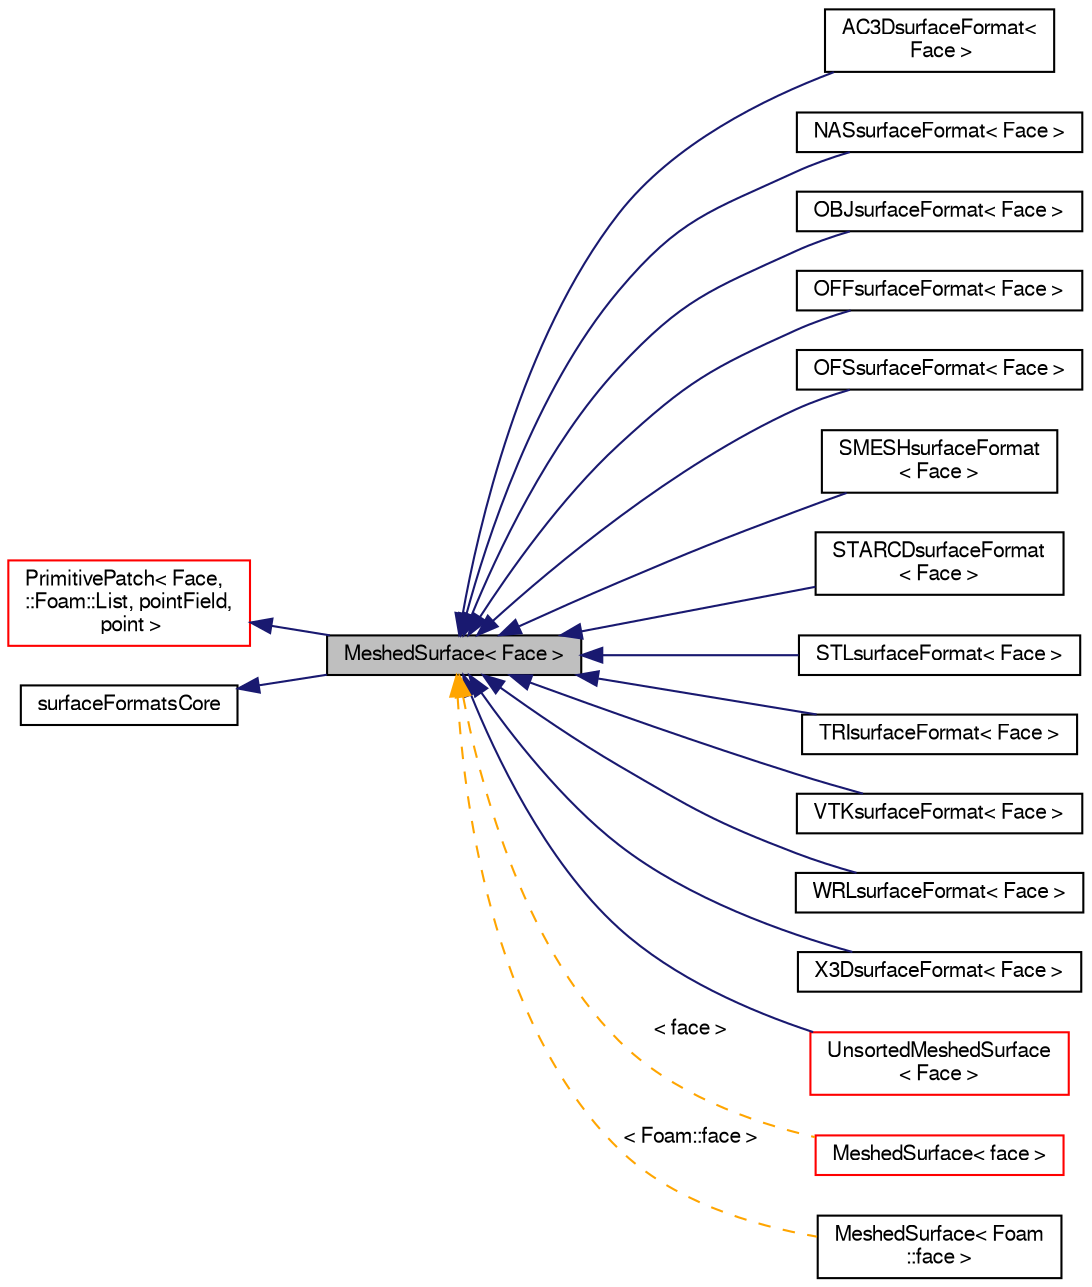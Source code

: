digraph "MeshedSurface&lt; Face &gt;"
{
  bgcolor="transparent";
  edge [fontname="FreeSans",fontsize="10",labelfontname="FreeSans",labelfontsize="10"];
  node [fontname="FreeSans",fontsize="10",shape=record];
  rankdir="LR";
  Node1 [label="MeshedSurface\< Face \>",height=0.2,width=0.4,color="black", fillcolor="grey75", style="filled" fontcolor="black"];
  Node2 -> Node1 [dir="back",color="midnightblue",fontsize="10",style="solid",fontname="FreeSans"];
  Node2 [label="PrimitivePatch\< Face,\l::Foam::List, pointField,\l point \>",height=0.2,width=0.4,color="red",URL="$a01914.html"];
  Node3 -> Node1 [dir="back",color="midnightblue",fontsize="10",style="solid",fontname="FreeSans"];
  Node3 [label="surfaceFormatsCore",height=0.2,width=0.4,color="black",URL="$a02412.html",tooltip="A collection of helper functions for reading/writing surface formats. "];
  Node1 -> Node4 [dir="back",color="midnightblue",fontsize="10",style="solid",fontname="FreeSans"];
  Node4 [label="AC3DsurfaceFormat\<\l Face \>",height=0.2,width=0.4,color="black",URL="$a00014.html",tooltip="Provide a means of reading/writing AC3D format. "];
  Node1 -> Node5 [dir="back",color="midnightblue",fontsize="10",style="solid",fontname="FreeSans"];
  Node5 [label="NASsurfaceFormat\< Face \>",height=0.2,width=0.4,color="black",URL="$a01526.html",tooltip="Nastran surface reader. "];
  Node1 -> Node6 [dir="back",color="midnightblue",fontsize="10",style="solid",fontname="FreeSans"];
  Node6 [label="OBJsurfaceFormat\< Face \>",height=0.2,width=0.4,color="black",URL="$a01643.html",tooltip="Provide a means of reading/writing Alias/Wavefront OBJ format. "];
  Node1 -> Node7 [dir="back",color="midnightblue",fontsize="10",style="solid",fontname="FreeSans"];
  Node7 [label="OFFsurfaceFormat\< Face \>",height=0.2,width=0.4,color="black",URL="$a01651.html",tooltip="Provide a means of reading/writing Geomview OFF polyList format. "];
  Node1 -> Node8 [dir="back",color="midnightblue",fontsize="10",style="solid",fontname="FreeSans"];
  Node8 [label="OFSsurfaceFormat\< Face \>",height=0.2,width=0.4,color="black",URL="$a01652.html",tooltip="Provide a means of reading/writing the single-file OpenFOAM surface format. "];
  Node1 -> Node9 [dir="back",color="midnightblue",fontsize="10",style="solid",fontname="FreeSans"];
  Node9 [label="SMESHsurfaceFormat\l\< Face \>",height=0.2,width=0.4,color="black",URL="$a02283.html",tooltip="Provide a means of writing tetgen SMESH format. "];
  Node1 -> Node10 [dir="back",color="midnightblue",fontsize="10",style="solid",fontname="FreeSans"];
  Node10 [label="STARCDsurfaceFormat\l\< Face \>",height=0.2,width=0.4,color="black",URL="$a02364.html",tooltip="Read/write the surface shells from pro-STAR vrt/cel files. "];
  Node1 -> Node11 [dir="back",color="midnightblue",fontsize="10",style="solid",fontname="FreeSans"];
  Node11 [label="STLsurfaceFormat\< Face \>",height=0.2,width=0.4,color="black",URL="$a02379.html",tooltip="Provide a means of reading/writing STL files (ASCII and binary). "];
  Node1 -> Node12 [dir="back",color="midnightblue",fontsize="10",style="solid",fontname="FreeSans"];
  Node12 [label="TRIsurfaceFormat\< Face \>",height=0.2,width=0.4,color="black",URL="$a02608.html",tooltip="Provide a means of reading/writing .tri format. "];
  Node1 -> Node13 [dir="back",color="midnightblue",fontsize="10",style="solid",fontname="FreeSans"];
  Node13 [label="VTKsurfaceFormat\< Face \>",height=0.2,width=0.4,color="black",URL="$a02744.html",tooltip="Provide a means of reading/writing VTK legacy format. The output is never sorted by zone..."];
  Node1 -> Node14 [dir="back",color="midnightblue",fontsize="10",style="solid",fontname="FreeSans"];
  Node14 [label="WRLsurfaceFormat\< Face \>",height=0.2,width=0.4,color="black",URL="$a02803.html",tooltip="Provide a means of writing VRML97 (wrl) format. "];
  Node1 -> Node15 [dir="back",color="midnightblue",fontsize="10",style="solid",fontname="FreeSans"];
  Node15 [label="X3DsurfaceFormat\< Face \>",height=0.2,width=0.4,color="black",URL="$a02805.html",tooltip="Provide a means of writing x3d format. "];
  Node1 -> Node16 [dir="back",color="midnightblue",fontsize="10",style="solid",fontname="FreeSans"];
  Node16 [label="UnsortedMeshedSurface\l\< Face \>",height=0.2,width=0.4,color="red",URL="$a02685.html",tooltip="A surface geometry mesh, in which the surface zone information is conveyed by the &#39;zoneId&#39; associated..."];
  Node1 -> Node17 [dir="back",color="orange",fontsize="10",style="dashed",label=" \< face \>" ,fontname="FreeSans"];
  Node17 [label="MeshedSurface\< face \>",height=0.2,width=0.4,color="red",URL="$a01422.html"];
  Node1 -> Node18 [dir="back",color="orange",fontsize="10",style="dashed",label=" \< Foam::face \>" ,fontname="FreeSans"];
  Node18 [label="MeshedSurface\< Foam\l::face \>",height=0.2,width=0.4,color="black",URL="$a01422.html"];
}
